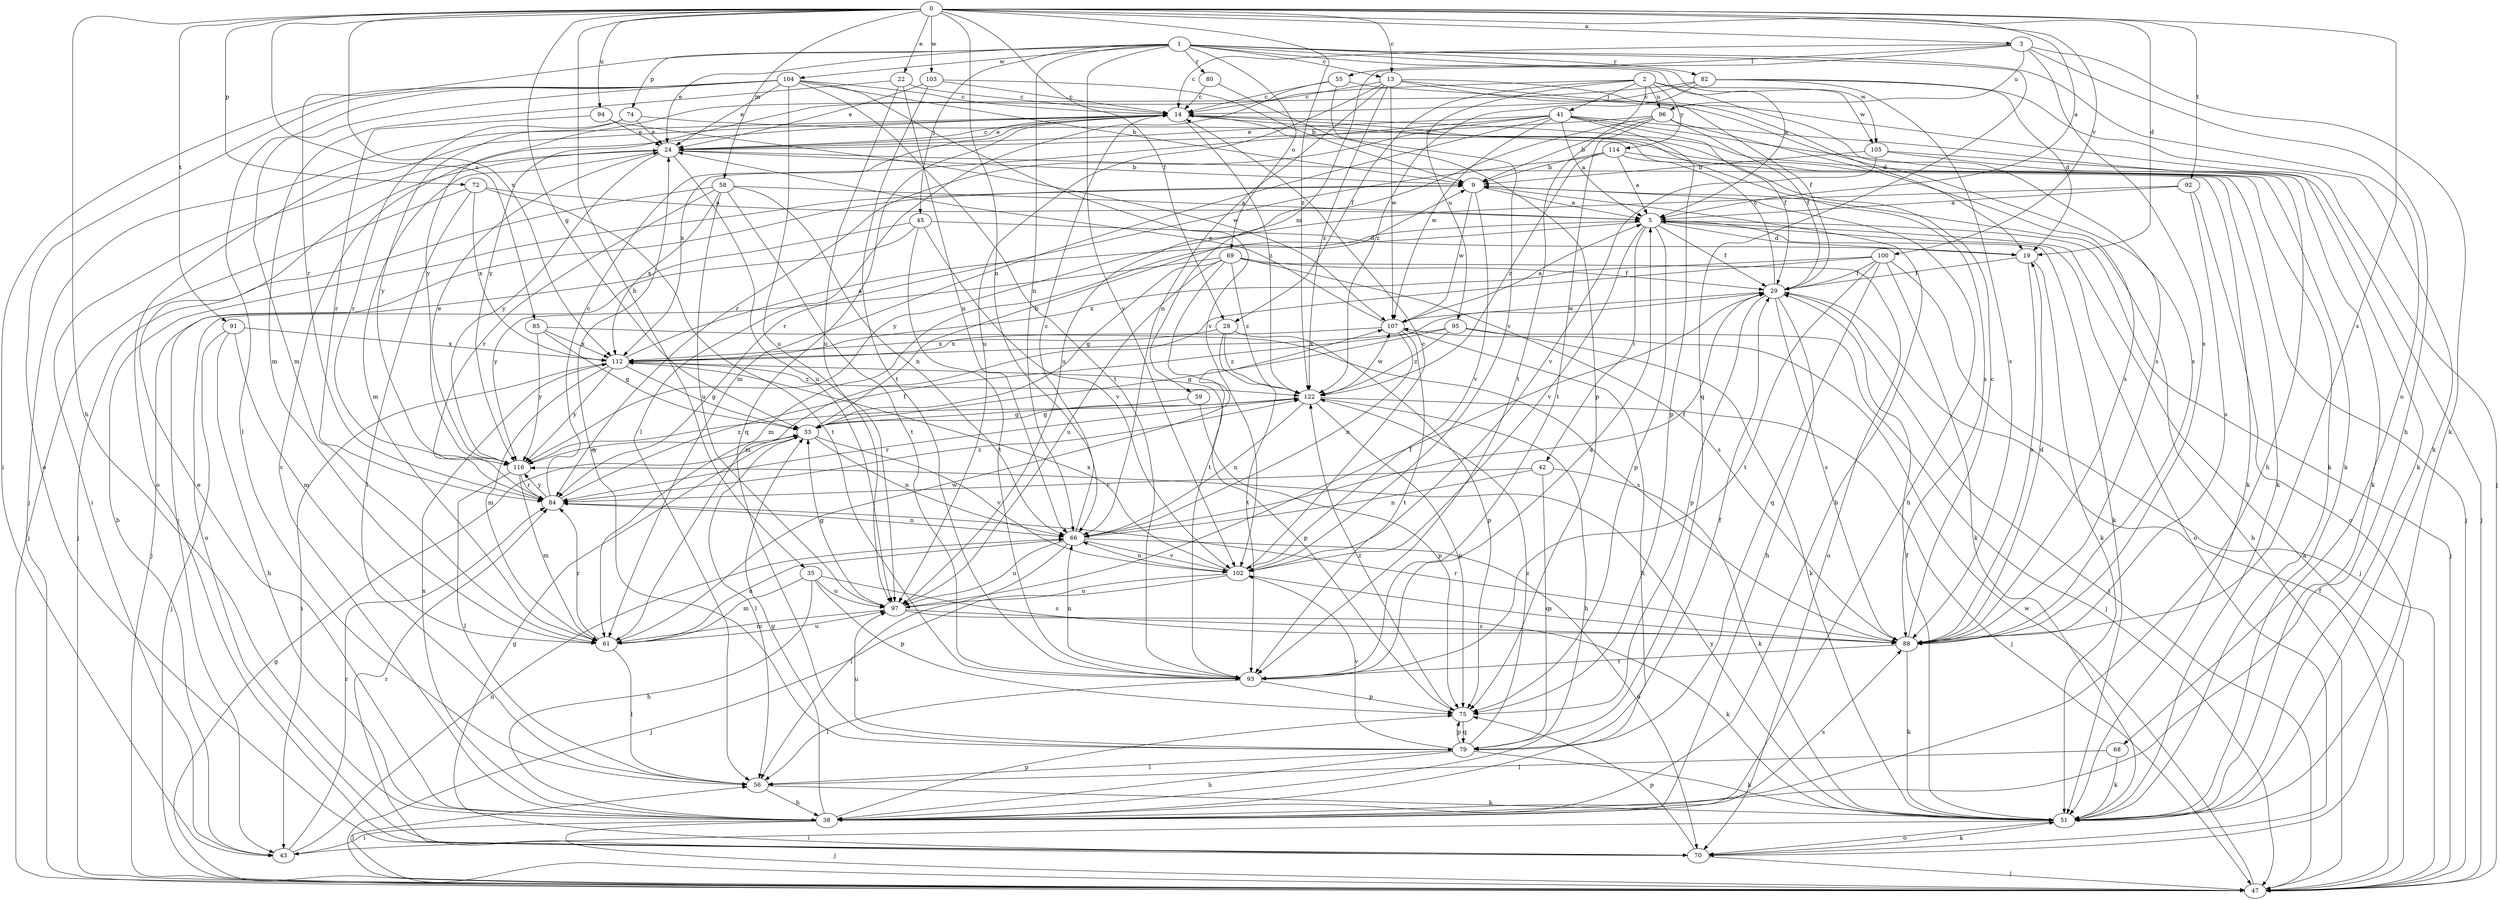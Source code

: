 strict digraph  {
0;
1;
2;
3;
5;
9;
13;
14;
19;
22;
24;
28;
29;
33;
35;
38;
41;
42;
43;
45;
47;
51;
55;
56;
58;
59;
61;
66;
68;
69;
70;
72;
74;
75;
79;
80;
82;
84;
85;
88;
91;
92;
93;
94;
95;
96;
97;
100;
102;
103;
104;
105;
107;
112;
114;
116;
122;
0 -> 3  [label=a];
0 -> 5  [label=a];
0 -> 13  [label=c];
0 -> 19  [label=d];
0 -> 22  [label=e];
0 -> 28  [label=f];
0 -> 33  [label=g];
0 -> 35  [label=h];
0 -> 38  [label=h];
0 -> 58  [label=m];
0 -> 66  [label=n];
0 -> 72  [label=p];
0 -> 85  [label=s];
0 -> 88  [label=s];
0 -> 91  [label=t];
0 -> 92  [label=t];
0 -> 94  [label=u];
0 -> 100  [label=v];
0 -> 103  [label=w];
0 -> 112  [label=x];
0 -> 122  [label=z];
1 -> 5  [label=a];
1 -> 13  [label=c];
1 -> 24  [label=e];
1 -> 45  [label=j];
1 -> 66  [label=n];
1 -> 68  [label=o];
1 -> 69  [label=o];
1 -> 74  [label=p];
1 -> 79  [label=q];
1 -> 80  [label=r];
1 -> 82  [label=r];
1 -> 84  [label=r];
1 -> 102  [label=v];
1 -> 104  [label=w];
1 -> 105  [label=w];
2 -> 28  [label=f];
2 -> 41  [label=i];
2 -> 88  [label=s];
2 -> 93  [label=t];
2 -> 95  [label=u];
2 -> 96  [label=u];
2 -> 105  [label=w];
2 -> 114  [label=y];
2 -> 116  [label=y];
3 -> 14  [label=c];
3 -> 38  [label=h];
3 -> 51  [label=k];
3 -> 55  [label=l];
3 -> 59  [label=m];
3 -> 88  [label=s];
3 -> 96  [label=u];
5 -> 19  [label=d];
5 -> 29  [label=f];
5 -> 42  [label=i];
5 -> 47  [label=j];
5 -> 51  [label=k];
5 -> 61  [label=m];
5 -> 70  [label=o];
5 -> 75  [label=p];
5 -> 102  [label=v];
9 -> 5  [label=a];
9 -> 38  [label=h];
9 -> 43  [label=i];
9 -> 102  [label=v];
9 -> 107  [label=w];
13 -> 14  [label=c];
13 -> 19  [label=d];
13 -> 29  [label=f];
13 -> 47  [label=j];
13 -> 66  [label=n];
13 -> 97  [label=u];
13 -> 107  [label=w];
13 -> 122  [label=z];
14 -> 24  [label=e];
14 -> 47  [label=j];
14 -> 51  [label=k];
14 -> 70  [label=o];
14 -> 79  [label=q];
14 -> 88  [label=s];
14 -> 122  [label=z];
19 -> 29  [label=f];
19 -> 51  [label=k];
19 -> 88  [label=s];
22 -> 14  [label=c];
22 -> 61  [label=m];
22 -> 66  [label=n];
22 -> 97  [label=u];
24 -> 9  [label=b];
24 -> 14  [label=c];
24 -> 43  [label=i];
24 -> 51  [label=k];
24 -> 61  [label=m];
24 -> 97  [label=u];
24 -> 116  [label=y];
28 -> 75  [label=p];
28 -> 93  [label=t];
28 -> 112  [label=x];
28 -> 122  [label=z];
29 -> 14  [label=c];
29 -> 38  [label=h];
29 -> 47  [label=j];
29 -> 75  [label=p];
29 -> 88  [label=s];
29 -> 107  [label=w];
33 -> 9  [label=b];
33 -> 56  [label=l];
33 -> 66  [label=n];
33 -> 102  [label=v];
33 -> 116  [label=y];
35 -> 38  [label=h];
35 -> 61  [label=m];
35 -> 75  [label=p];
35 -> 88  [label=s];
35 -> 97  [label=u];
38 -> 9  [label=b];
38 -> 14  [label=c];
38 -> 24  [label=e];
38 -> 33  [label=g];
38 -> 43  [label=i];
38 -> 47  [label=j];
38 -> 75  [label=p];
38 -> 88  [label=s];
38 -> 112  [label=x];
41 -> 5  [label=a];
41 -> 24  [label=e];
41 -> 29  [label=f];
41 -> 38  [label=h];
41 -> 51  [label=k];
41 -> 61  [label=m];
41 -> 75  [label=p];
41 -> 84  [label=r];
41 -> 107  [label=w];
41 -> 112  [label=x];
42 -> 51  [label=k];
42 -> 66  [label=n];
42 -> 79  [label=q];
42 -> 84  [label=r];
43 -> 9  [label=b];
43 -> 66  [label=n];
43 -> 84  [label=r];
45 -> 19  [label=d];
45 -> 47  [label=j];
45 -> 70  [label=o];
45 -> 93  [label=t];
45 -> 102  [label=v];
47 -> 5  [label=a];
47 -> 9  [label=b];
47 -> 29  [label=f];
47 -> 33  [label=g];
47 -> 56  [label=l];
47 -> 107  [label=w];
51 -> 29  [label=f];
51 -> 43  [label=i];
51 -> 70  [label=o];
51 -> 116  [label=y];
55 -> 14  [label=c];
55 -> 56  [label=l];
55 -> 88  [label=s];
55 -> 102  [label=v];
56 -> 38  [label=h];
56 -> 51  [label=k];
58 -> 5  [label=a];
58 -> 47  [label=j];
58 -> 66  [label=n];
58 -> 84  [label=r];
58 -> 93  [label=t];
58 -> 97  [label=u];
58 -> 112  [label=x];
59 -> 33  [label=g];
59 -> 75  [label=p];
61 -> 56  [label=l];
61 -> 66  [label=n];
61 -> 84  [label=r];
61 -> 97  [label=u];
61 -> 107  [label=w];
66 -> 14  [label=c];
66 -> 29  [label=f];
66 -> 56  [label=l];
66 -> 70  [label=o];
66 -> 97  [label=u];
66 -> 102  [label=v];
68 -> 51  [label=k];
68 -> 56  [label=l];
69 -> 29  [label=f];
69 -> 33  [label=g];
69 -> 70  [label=o];
69 -> 88  [label=s];
69 -> 93  [label=t];
69 -> 97  [label=u];
69 -> 116  [label=y];
69 -> 122  [label=z];
70 -> 33  [label=g];
70 -> 47  [label=j];
70 -> 51  [label=k];
70 -> 75  [label=p];
70 -> 84  [label=r];
72 -> 5  [label=a];
72 -> 47  [label=j];
72 -> 56  [label=l];
72 -> 93  [label=t];
72 -> 112  [label=x];
74 -> 24  [label=e];
74 -> 51  [label=k];
74 -> 84  [label=r];
74 -> 116  [label=y];
75 -> 79  [label=q];
75 -> 122  [label=z];
79 -> 24  [label=e];
79 -> 29  [label=f];
79 -> 38  [label=h];
79 -> 51  [label=k];
79 -> 56  [label=l];
79 -> 75  [label=p];
79 -> 97  [label=u];
79 -> 102  [label=v];
79 -> 122  [label=z];
80 -> 14  [label=c];
80 -> 75  [label=p];
82 -> 14  [label=c];
82 -> 19  [label=d];
82 -> 51  [label=k];
82 -> 88  [label=s];
82 -> 116  [label=y];
82 -> 122  [label=z];
84 -> 14  [label=c];
84 -> 29  [label=f];
84 -> 66  [label=n];
84 -> 116  [label=y];
84 -> 122  [label=z];
85 -> 33  [label=g];
85 -> 88  [label=s];
85 -> 112  [label=x];
85 -> 116  [label=y];
88 -> 14  [label=c];
88 -> 19  [label=d];
88 -> 51  [label=k];
88 -> 84  [label=r];
88 -> 93  [label=t];
91 -> 38  [label=h];
91 -> 47  [label=j];
91 -> 61  [label=m];
91 -> 112  [label=x];
92 -> 5  [label=a];
92 -> 70  [label=o];
92 -> 88  [label=s];
92 -> 116  [label=y];
93 -> 5  [label=a];
93 -> 56  [label=l];
93 -> 66  [label=n];
93 -> 75  [label=p];
94 -> 24  [label=e];
94 -> 84  [label=r];
94 -> 107  [label=w];
95 -> 33  [label=g];
95 -> 47  [label=j];
95 -> 51  [label=k];
95 -> 112  [label=x];
95 -> 122  [label=z];
96 -> 9  [label=b];
96 -> 24  [label=e];
96 -> 29  [label=f];
96 -> 88  [label=s];
96 -> 93  [label=t];
96 -> 97  [label=u];
97 -> 29  [label=f];
97 -> 33  [label=g];
97 -> 51  [label=k];
97 -> 61  [label=m];
97 -> 88  [label=s];
100 -> 29  [label=f];
100 -> 47  [label=j];
100 -> 51  [label=k];
100 -> 61  [label=m];
100 -> 79  [label=q];
100 -> 93  [label=t];
100 -> 112  [label=x];
102 -> 14  [label=c];
102 -> 47  [label=j];
102 -> 66  [label=n];
102 -> 88  [label=s];
102 -> 97  [label=u];
102 -> 112  [label=x];
103 -> 9  [label=b];
103 -> 14  [label=c];
103 -> 24  [label=e];
103 -> 93  [label=t];
104 -> 9  [label=b];
104 -> 14  [label=c];
104 -> 24  [label=e];
104 -> 43  [label=i];
104 -> 56  [label=l];
104 -> 61  [label=m];
104 -> 70  [label=o];
104 -> 93  [label=t];
104 -> 97  [label=u];
104 -> 102  [label=v];
105 -> 9  [label=b];
105 -> 47  [label=j];
105 -> 51  [label=k];
105 -> 102  [label=v];
107 -> 5  [label=a];
107 -> 24  [label=e];
107 -> 38  [label=h];
107 -> 66  [label=n];
107 -> 93  [label=t];
107 -> 112  [label=x];
112 -> 5  [label=a];
112 -> 33  [label=g];
112 -> 43  [label=i];
112 -> 61  [label=m];
112 -> 75  [label=p];
112 -> 116  [label=y];
112 -> 122  [label=z];
114 -> 5  [label=a];
114 -> 9  [label=b];
114 -> 47  [label=j];
114 -> 51  [label=k];
114 -> 84  [label=r];
114 -> 122  [label=z];
116 -> 24  [label=e];
116 -> 56  [label=l];
116 -> 61  [label=m];
116 -> 84  [label=r];
116 -> 122  [label=z];
122 -> 33  [label=g];
122 -> 38  [label=h];
122 -> 47  [label=j];
122 -> 66  [label=n];
122 -> 75  [label=p];
122 -> 84  [label=r];
122 -> 107  [label=w];
}
